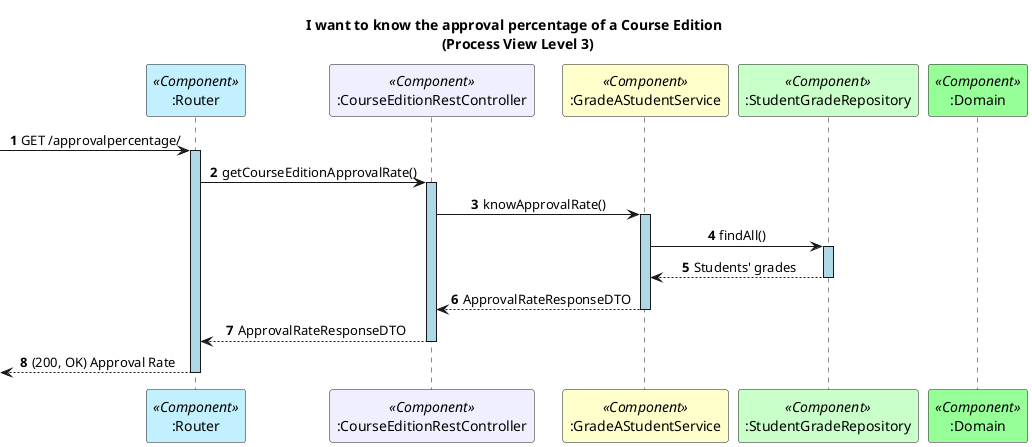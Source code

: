 @startuml

autonumber
skinparam sequenceMessageAlign center
skinparam sequenceLifeLineBackgroundColor lightblue
title I want to know the approval percentage of a Course Edition \n (Process View Level 3)
skinparam sequencemessagealign center

participant ":Router" as Router <<Component>> #application
participant ":CourseEditionRestController" as Controller <<Component>> #motivation
participant ":GradeAStudentService" as Service <<Component>> #business
participant ":StudentGradeRepository" as Repository <<Component>> #technology
participant ":Domain" as Domain <<Component>> #physical



-> Router : GET /approvalpercentage/
activate Router
Router -> Controller : getCourseEditionApprovalRate()

activate Controller
Controller -> Service : knowApprovalRate()

activate Service
Service -> Repository : findAll()
activate Repository
Repository --> Service : Students' grades
deactivate Repository

Service --> Controller : ApprovalRateResponseDTO
deactivate Service

Controller --> Router : ApprovalRateResponseDTO
deactivate Controller

<-- Router : (200, OK) Approval Rate
deactivate Router

@enduml